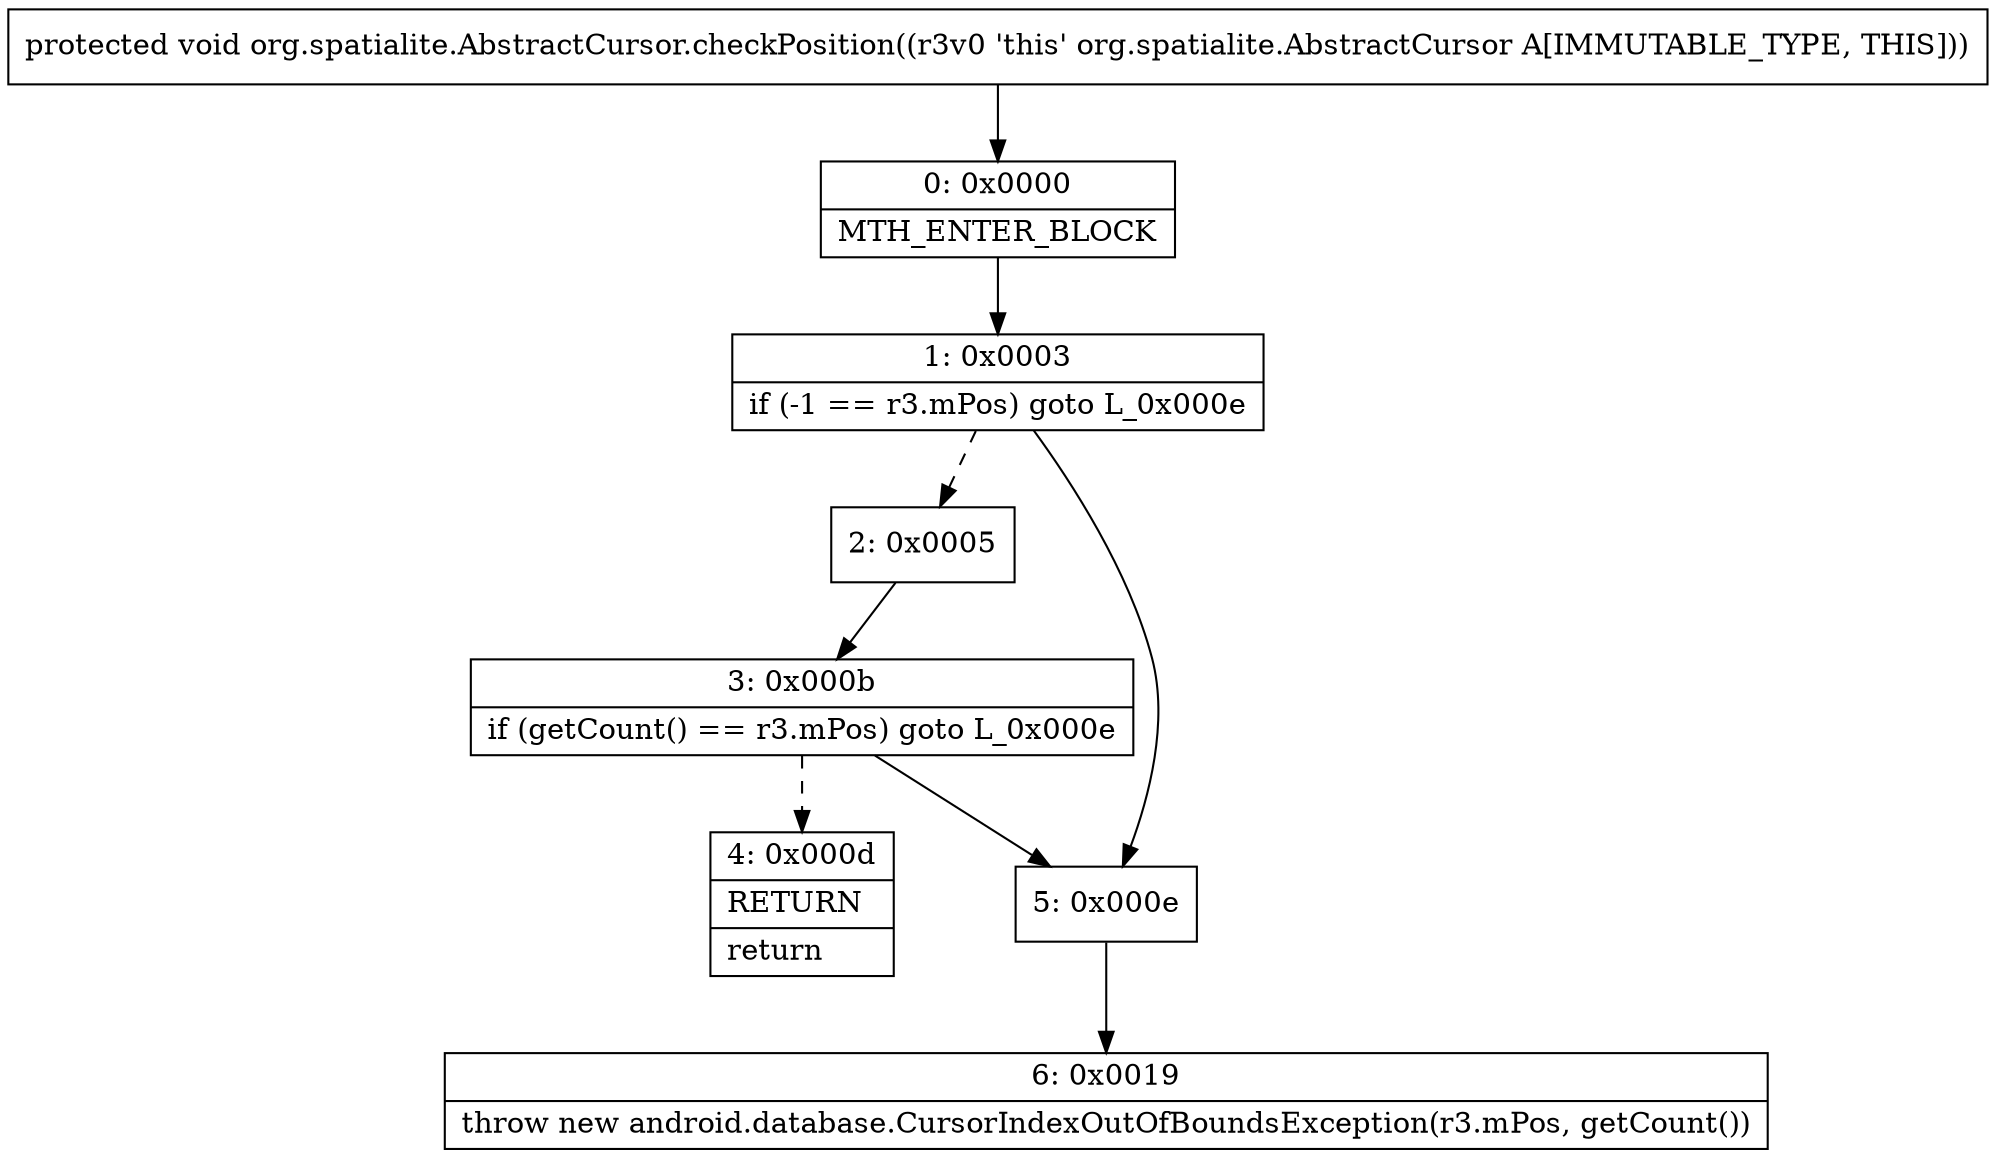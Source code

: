 digraph "CFG fororg.spatialite.AbstractCursor.checkPosition()V" {
Node_0 [shape=record,label="{0\:\ 0x0000|MTH_ENTER_BLOCK\l}"];
Node_1 [shape=record,label="{1\:\ 0x0003|if (\-1 == r3.mPos) goto L_0x000e\l}"];
Node_2 [shape=record,label="{2\:\ 0x0005}"];
Node_3 [shape=record,label="{3\:\ 0x000b|if (getCount() == r3.mPos) goto L_0x000e\l}"];
Node_4 [shape=record,label="{4\:\ 0x000d|RETURN\l|return\l}"];
Node_5 [shape=record,label="{5\:\ 0x000e}"];
Node_6 [shape=record,label="{6\:\ 0x0019|throw new android.database.CursorIndexOutOfBoundsException(r3.mPos, getCount())\l}"];
MethodNode[shape=record,label="{protected void org.spatialite.AbstractCursor.checkPosition((r3v0 'this' org.spatialite.AbstractCursor A[IMMUTABLE_TYPE, THIS])) }"];
MethodNode -> Node_0;
Node_0 -> Node_1;
Node_1 -> Node_2[style=dashed];
Node_1 -> Node_5;
Node_2 -> Node_3;
Node_3 -> Node_4[style=dashed];
Node_3 -> Node_5;
Node_5 -> Node_6;
}

